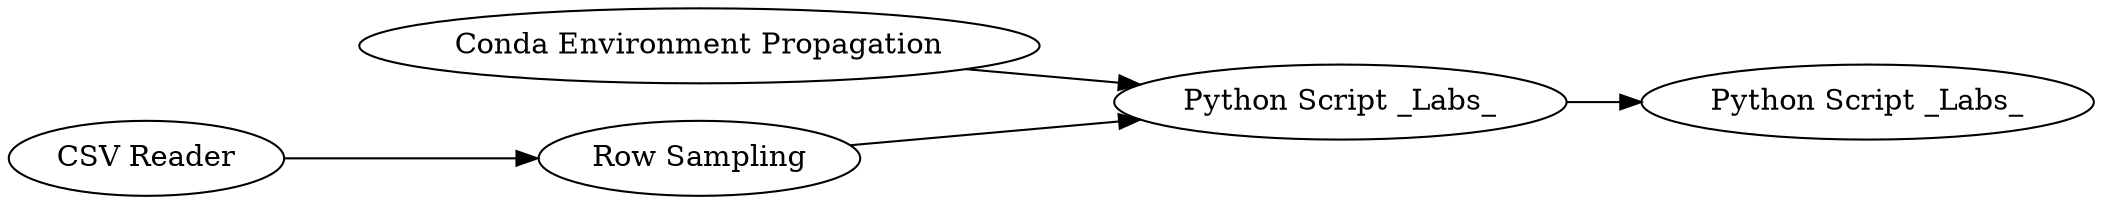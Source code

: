digraph {
	"-7039710276748114614_1963" [label="Conda Environment Propagation"]
	"-7039710276748114614_1962" [label="Row Sampling"]
	"-7039710276748114614_1956" [label="CSV Reader"]
	"-7039710276748114614_1957" [label="Python Script _Labs_"]
	"-7039710276748114614_1958" [label="Python Script _Labs_"]
	"-7039710276748114614_1957" -> "-7039710276748114614_1958"
	"-7039710276748114614_1963" -> "-7039710276748114614_1957"
	"-7039710276748114614_1956" -> "-7039710276748114614_1962"
	"-7039710276748114614_1962" -> "-7039710276748114614_1957"
	rankdir=LR
}
